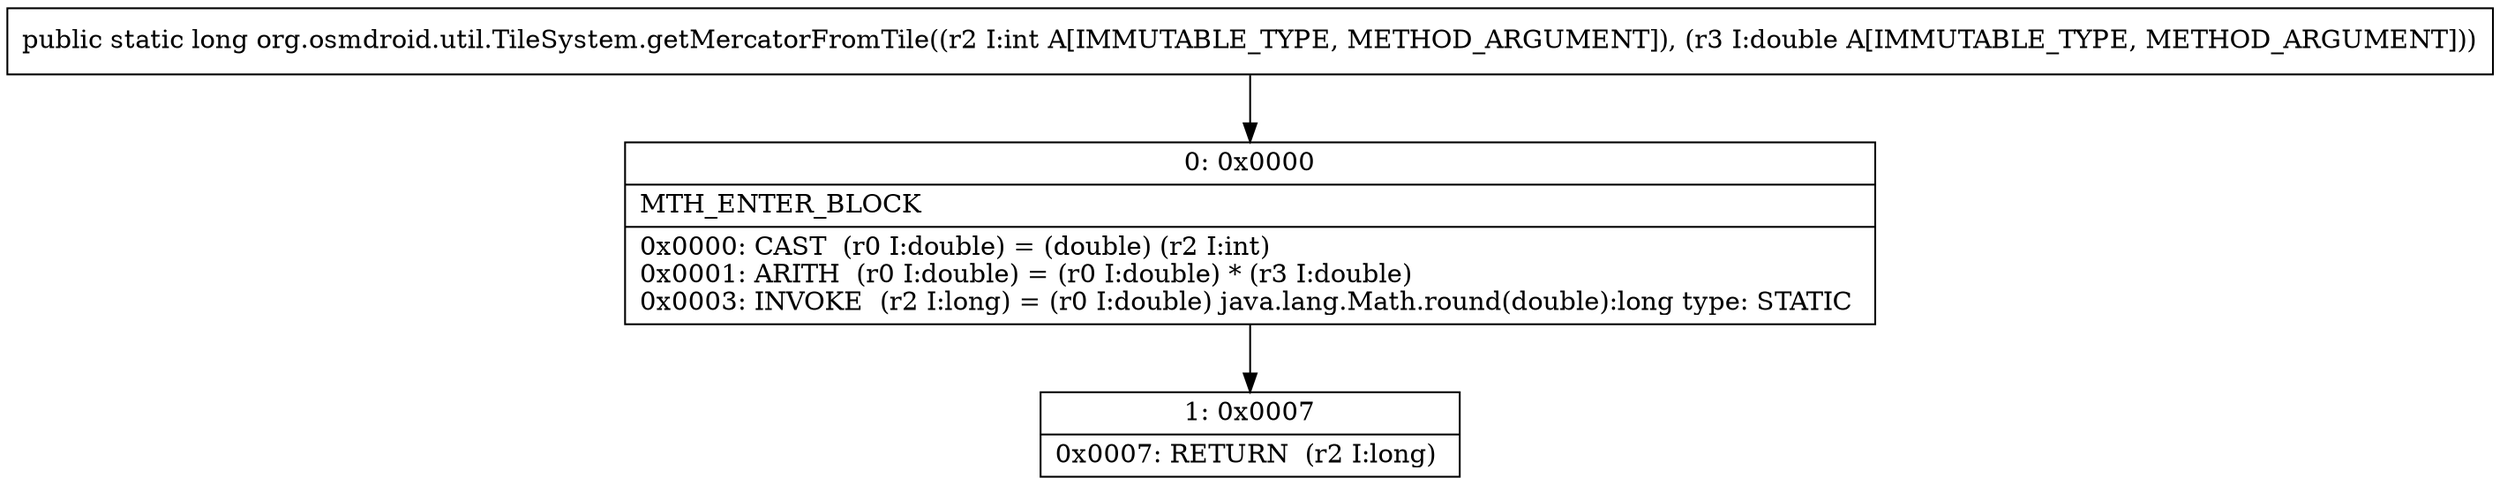digraph "CFG fororg.osmdroid.util.TileSystem.getMercatorFromTile(ID)J" {
Node_0 [shape=record,label="{0\:\ 0x0000|MTH_ENTER_BLOCK\l|0x0000: CAST  (r0 I:double) = (double) (r2 I:int) \l0x0001: ARITH  (r0 I:double) = (r0 I:double) * (r3 I:double) \l0x0003: INVOKE  (r2 I:long) = (r0 I:double) java.lang.Math.round(double):long type: STATIC \l}"];
Node_1 [shape=record,label="{1\:\ 0x0007|0x0007: RETURN  (r2 I:long) \l}"];
MethodNode[shape=record,label="{public static long org.osmdroid.util.TileSystem.getMercatorFromTile((r2 I:int A[IMMUTABLE_TYPE, METHOD_ARGUMENT]), (r3 I:double A[IMMUTABLE_TYPE, METHOD_ARGUMENT])) }"];
MethodNode -> Node_0;
Node_0 -> Node_1;
}

